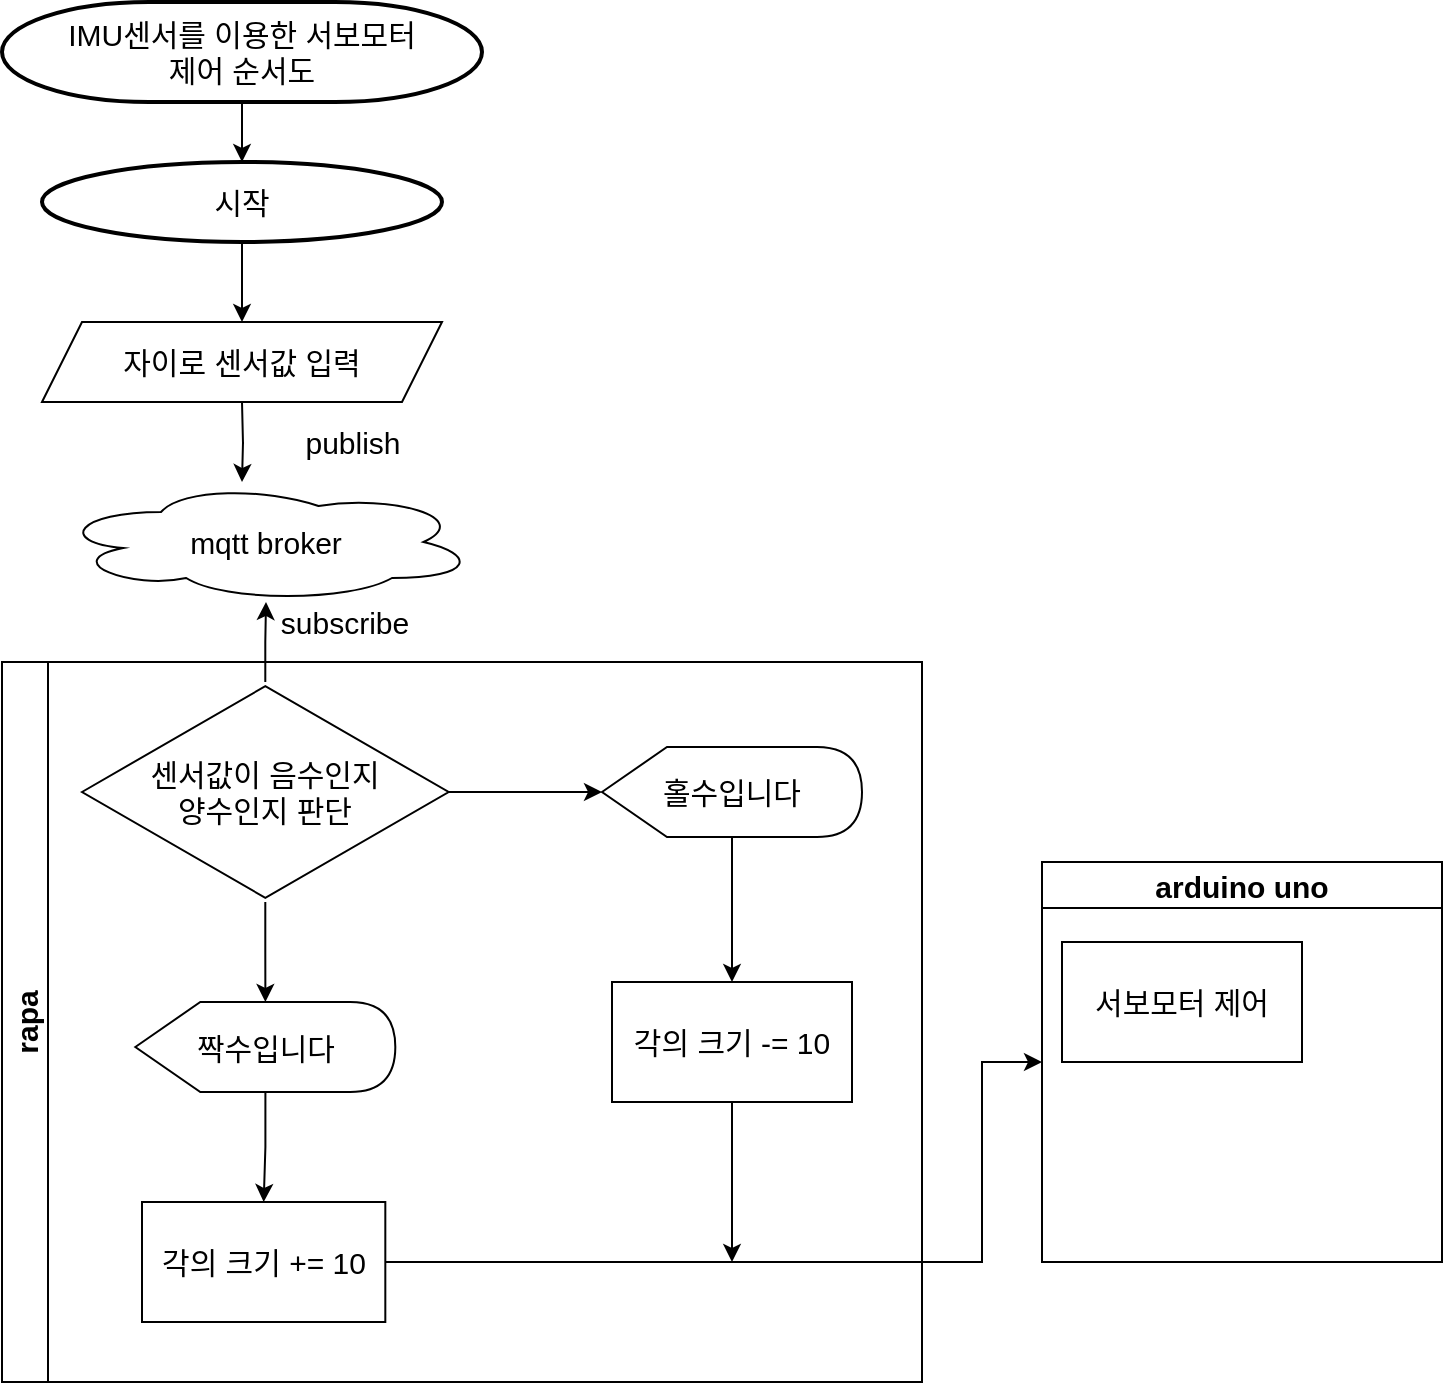 <mxfile version="20.0.1" type="github">
  <diagram name="Page-1" id="edf60f1a-56cd-e834-aa8a-f176f3a09ee4">
    <mxGraphModel dx="1422" dy="754" grid="1" gridSize="10" guides="1" tooltips="1" connect="1" arrows="1" fold="1" page="1" pageScale="1" pageWidth="1100" pageHeight="850" background="none" math="0" shadow="0">
      <root>
        <mxCell id="0" />
        <mxCell id="1" parent="0" />
        <mxCell id="yjrk4O-F8HFpyaBp3TZh-5" value="" style="edgeStyle=orthogonalEdgeStyle;rounded=0;orthogonalLoop=1;jettySize=auto;html=1;" edge="1" parent="1" source="yjrk4O-F8HFpyaBp3TZh-1" target="yjrk4O-F8HFpyaBp3TZh-4">
          <mxGeometry relative="1" as="geometry" />
        </mxCell>
        <mxCell id="yjrk4O-F8HFpyaBp3TZh-1" value="&lt;font style=&quot;font-size: 15px;&quot;&gt;IMU센서를 이용한 서보모터 &lt;br&gt;제어 순서도&lt;/font&gt;" style="strokeWidth=2;html=1;shape=mxgraph.flowchart.terminator;whiteSpace=wrap;" vertex="1" parent="1">
          <mxGeometry x="100" y="40" width="240" height="50" as="geometry" />
        </mxCell>
        <mxCell id="yjrk4O-F8HFpyaBp3TZh-8" value="" style="edgeStyle=orthogonalEdgeStyle;rounded=0;orthogonalLoop=1;jettySize=auto;html=1;fontSize=15;" edge="1" parent="1" source="yjrk4O-F8HFpyaBp3TZh-4">
          <mxGeometry relative="1" as="geometry">
            <mxPoint x="220" y="200" as="targetPoint" />
          </mxGeometry>
        </mxCell>
        <mxCell id="yjrk4O-F8HFpyaBp3TZh-4" value="&lt;font style=&quot;font-size: 15px;&quot;&gt;시작&lt;/font&gt;" style="strokeWidth=2;html=1;shape=mxgraph.flowchart.start_1;whiteSpace=wrap;" vertex="1" parent="1">
          <mxGeometry x="120" y="120" width="200" height="40" as="geometry" />
        </mxCell>
        <mxCell id="yjrk4O-F8HFpyaBp3TZh-10" value="" style="edgeStyle=orthogonalEdgeStyle;rounded=0;orthogonalLoop=1;jettySize=auto;html=1;fontSize=15;" edge="1" parent="1">
          <mxGeometry relative="1" as="geometry">
            <mxPoint x="220" y="240" as="sourcePoint" />
            <mxPoint x="220" y="280" as="targetPoint" />
          </mxGeometry>
        </mxCell>
        <mxCell id="yjrk4O-F8HFpyaBp3TZh-11" value="publish" style="text;html=1;align=center;verticalAlign=middle;resizable=0;points=[];autosize=1;strokeColor=none;fillColor=none;fontSize=15;" vertex="1" parent="1">
          <mxGeometry x="245" y="250" width="60" height="20" as="geometry" />
        </mxCell>
        <mxCell id="yjrk4O-F8HFpyaBp3TZh-13" value="자이로 센서값 입력" style="shape=parallelogram;perimeter=parallelogramPerimeter;whiteSpace=wrap;html=1;fixedSize=1;fontSize=15;" vertex="1" parent="1">
          <mxGeometry x="120" y="200" width="200" height="40" as="geometry" />
        </mxCell>
        <mxCell id="yjrk4O-F8HFpyaBp3TZh-15" value="mqtt broker" style="ellipse;shape=cloud;whiteSpace=wrap;html=1;fontSize=15;" vertex="1" parent="1">
          <mxGeometry x="127" y="280" width="210" height="60" as="geometry" />
        </mxCell>
        <mxCell id="yjrk4O-F8HFpyaBp3TZh-18" value="rapa" style="swimlane;horizontal=0;fontSize=15;" vertex="1" parent="1">
          <mxGeometry x="100" y="370" width="460" height="360" as="geometry" />
        </mxCell>
        <mxCell id="yjrk4O-F8HFpyaBp3TZh-26" value="" style="edgeStyle=orthogonalEdgeStyle;rounded=0;orthogonalLoop=1;jettySize=auto;html=1;fontSize=15;" edge="1" parent="yjrk4O-F8HFpyaBp3TZh-18" source="yjrk4O-F8HFpyaBp3TZh-22" target="yjrk4O-F8HFpyaBp3TZh-25">
          <mxGeometry relative="1" as="geometry" />
        </mxCell>
        <mxCell id="yjrk4O-F8HFpyaBp3TZh-28" value="" style="edgeStyle=orthogonalEdgeStyle;rounded=0;orthogonalLoop=1;jettySize=auto;html=1;fontSize=15;" edge="1" parent="yjrk4O-F8HFpyaBp3TZh-18" source="yjrk4O-F8HFpyaBp3TZh-22" target="yjrk4O-F8HFpyaBp3TZh-27">
          <mxGeometry relative="1" as="geometry" />
        </mxCell>
        <mxCell id="yjrk4O-F8HFpyaBp3TZh-22" value="센서값이 음수인지 &lt;br&gt;양수인지 판단" style="html=1;whiteSpace=wrap;aspect=fixed;shape=isoRectangle;fontSize=15;" vertex="1" parent="yjrk4O-F8HFpyaBp3TZh-18">
          <mxGeometry x="40" y="10" width="183.33" height="110" as="geometry" />
        </mxCell>
        <mxCell id="yjrk4O-F8HFpyaBp3TZh-25" value="홀수입니다" style="shape=display;whiteSpace=wrap;html=1;fontSize=15;" vertex="1" parent="yjrk4O-F8HFpyaBp3TZh-18">
          <mxGeometry x="300" y="42.5" width="130" height="45" as="geometry" />
        </mxCell>
        <mxCell id="yjrk4O-F8HFpyaBp3TZh-32" value="" style="edgeStyle=orthogonalEdgeStyle;rounded=0;orthogonalLoop=1;jettySize=auto;html=1;fontSize=15;" edge="1" parent="yjrk4O-F8HFpyaBp3TZh-18" source="yjrk4O-F8HFpyaBp3TZh-27" target="yjrk4O-F8HFpyaBp3TZh-31">
          <mxGeometry relative="1" as="geometry" />
        </mxCell>
        <mxCell id="yjrk4O-F8HFpyaBp3TZh-27" value="짝수입니다" style="shape=display;whiteSpace=wrap;html=1;fontSize=15;" vertex="1" parent="yjrk4O-F8HFpyaBp3TZh-18">
          <mxGeometry x="66.66" y="170" width="130" height="45" as="geometry" />
        </mxCell>
        <mxCell id="yjrk4O-F8HFpyaBp3TZh-31" value="각의 크기 += 10" style="whiteSpace=wrap;html=1;fontSize=15;" vertex="1" parent="yjrk4O-F8HFpyaBp3TZh-18">
          <mxGeometry x="70" y="270" width="121.66" height="60" as="geometry" />
        </mxCell>
        <mxCell id="yjrk4O-F8HFpyaBp3TZh-21" value="subscribe" style="text;html=1;align=center;verticalAlign=middle;resizable=0;points=[];autosize=1;strokeColor=none;fillColor=none;fontSize=15;" vertex="1" parent="1">
          <mxGeometry x="231" y="340" width="80" height="20" as="geometry" />
        </mxCell>
        <mxCell id="yjrk4O-F8HFpyaBp3TZh-24" value="" style="edgeStyle=orthogonalEdgeStyle;rounded=0;orthogonalLoop=1;jettySize=auto;html=1;fontSize=15;" edge="1" parent="1" source="yjrk4O-F8HFpyaBp3TZh-22" target="yjrk4O-F8HFpyaBp3TZh-15">
          <mxGeometry relative="1" as="geometry" />
        </mxCell>
        <mxCell id="yjrk4O-F8HFpyaBp3TZh-38" style="edgeStyle=orthogonalEdgeStyle;rounded=0;orthogonalLoop=1;jettySize=auto;html=1;exitX=0.5;exitY=1;exitDx=0;exitDy=0;fontSize=15;" edge="1" parent="1" source="yjrk4O-F8HFpyaBp3TZh-29">
          <mxGeometry relative="1" as="geometry">
            <mxPoint x="465" y="670" as="targetPoint" />
          </mxGeometry>
        </mxCell>
        <mxCell id="yjrk4O-F8HFpyaBp3TZh-29" value="각의 크기 -= 10" style="whiteSpace=wrap;html=1;fontSize=15;" vertex="1" parent="1">
          <mxGeometry x="405" y="530" width="120" height="60" as="geometry" />
        </mxCell>
        <mxCell id="yjrk4O-F8HFpyaBp3TZh-30" value="" style="edgeStyle=orthogonalEdgeStyle;rounded=0;orthogonalLoop=1;jettySize=auto;html=1;fontSize=15;" edge="1" parent="1" source="yjrk4O-F8HFpyaBp3TZh-25" target="yjrk4O-F8HFpyaBp3TZh-29">
          <mxGeometry relative="1" as="geometry" />
        </mxCell>
        <mxCell id="yjrk4O-F8HFpyaBp3TZh-36" value="arduino uno" style="swimlane;fontSize=15;" vertex="1" parent="1">
          <mxGeometry x="620" y="470" width="200" height="200" as="geometry" />
        </mxCell>
        <mxCell id="yjrk4O-F8HFpyaBp3TZh-39" value="서보모터 제어" style="rounded=0;whiteSpace=wrap;html=1;fontSize=15;" vertex="1" parent="yjrk4O-F8HFpyaBp3TZh-36">
          <mxGeometry x="10" y="40" width="120" height="60" as="geometry" />
        </mxCell>
        <mxCell id="yjrk4O-F8HFpyaBp3TZh-37" style="edgeStyle=orthogonalEdgeStyle;rounded=0;orthogonalLoop=1;jettySize=auto;html=1;exitX=1;exitY=0.5;exitDx=0;exitDy=0;entryX=0;entryY=0.5;entryDx=0;entryDy=0;fontSize=15;" edge="1" parent="1" source="yjrk4O-F8HFpyaBp3TZh-31" target="yjrk4O-F8HFpyaBp3TZh-36">
          <mxGeometry relative="1" as="geometry">
            <Array as="points">
              <mxPoint x="590" y="670" />
              <mxPoint x="590" y="570" />
            </Array>
          </mxGeometry>
        </mxCell>
      </root>
    </mxGraphModel>
  </diagram>
</mxfile>
